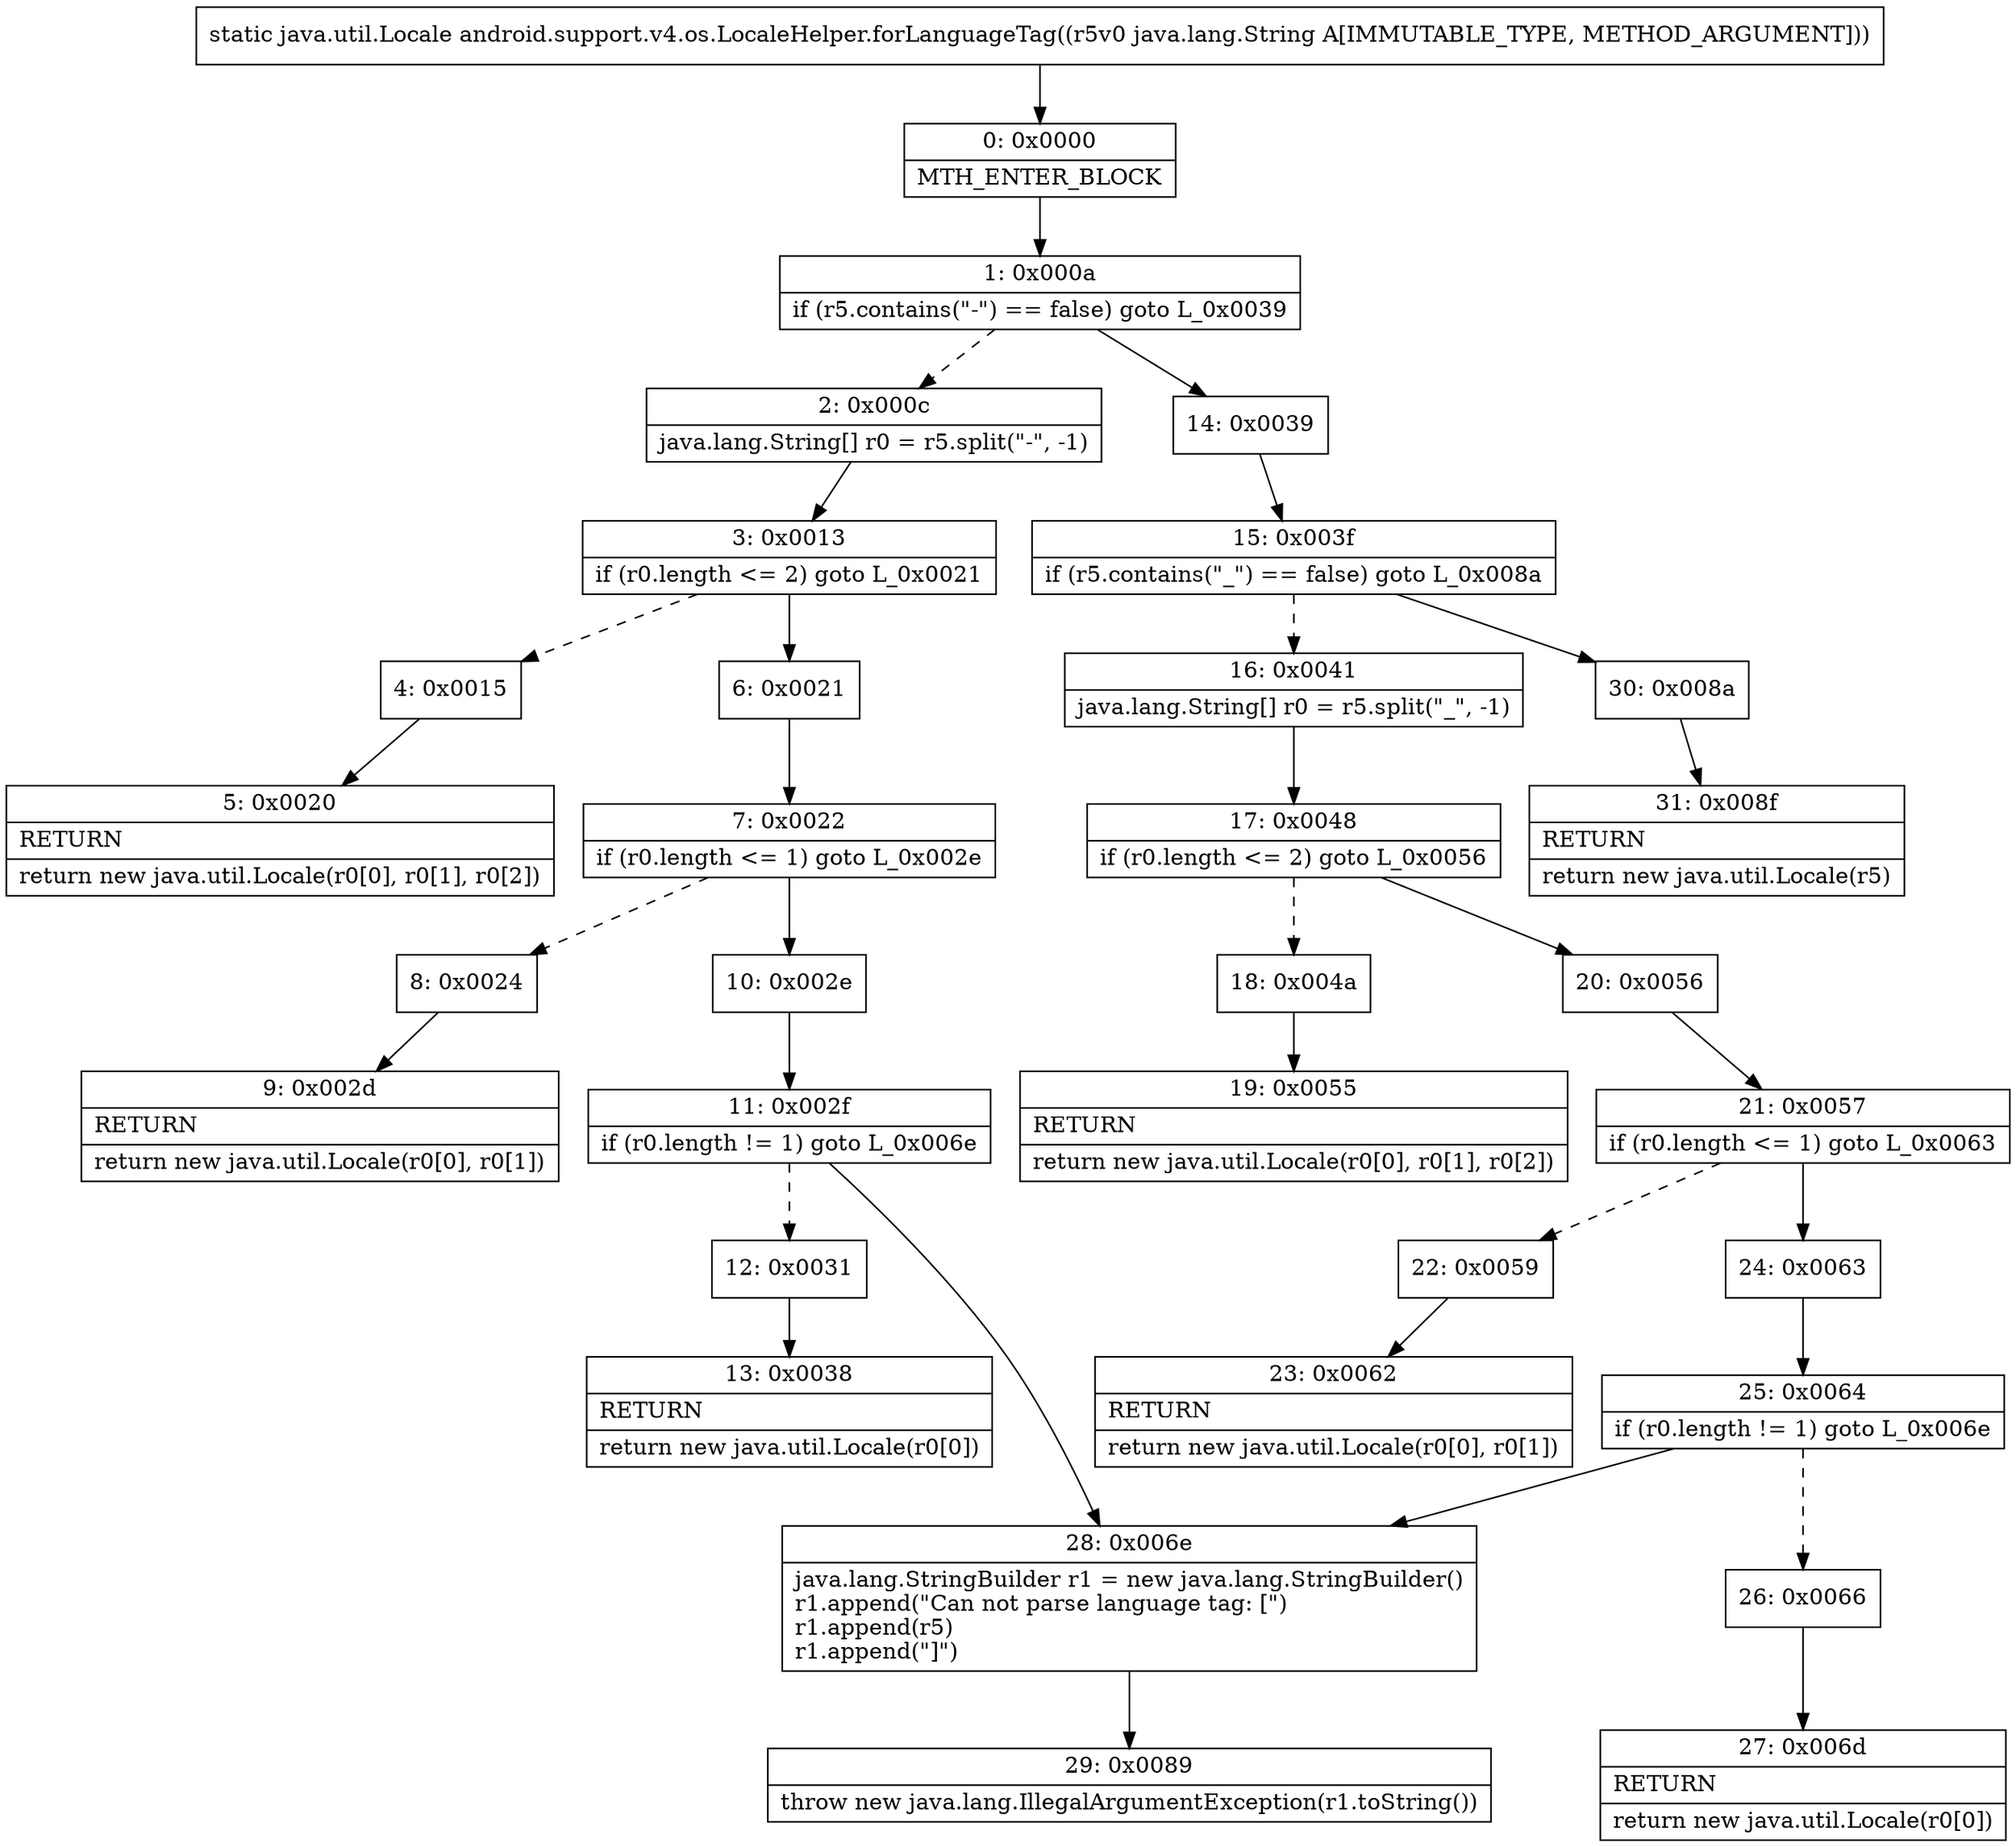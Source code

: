 digraph "CFG forandroid.support.v4.os.LocaleHelper.forLanguageTag(Ljava\/lang\/String;)Ljava\/util\/Locale;" {
Node_0 [shape=record,label="{0\:\ 0x0000|MTH_ENTER_BLOCK\l}"];
Node_1 [shape=record,label="{1\:\ 0x000a|if (r5.contains(\"\-\") == false) goto L_0x0039\l}"];
Node_2 [shape=record,label="{2\:\ 0x000c|java.lang.String[] r0 = r5.split(\"\-\", \-1)\l}"];
Node_3 [shape=record,label="{3\:\ 0x0013|if (r0.length \<= 2) goto L_0x0021\l}"];
Node_4 [shape=record,label="{4\:\ 0x0015}"];
Node_5 [shape=record,label="{5\:\ 0x0020|RETURN\l|return new java.util.Locale(r0[0], r0[1], r0[2])\l}"];
Node_6 [shape=record,label="{6\:\ 0x0021}"];
Node_7 [shape=record,label="{7\:\ 0x0022|if (r0.length \<= 1) goto L_0x002e\l}"];
Node_8 [shape=record,label="{8\:\ 0x0024}"];
Node_9 [shape=record,label="{9\:\ 0x002d|RETURN\l|return new java.util.Locale(r0[0], r0[1])\l}"];
Node_10 [shape=record,label="{10\:\ 0x002e}"];
Node_11 [shape=record,label="{11\:\ 0x002f|if (r0.length != 1) goto L_0x006e\l}"];
Node_12 [shape=record,label="{12\:\ 0x0031}"];
Node_13 [shape=record,label="{13\:\ 0x0038|RETURN\l|return new java.util.Locale(r0[0])\l}"];
Node_14 [shape=record,label="{14\:\ 0x0039}"];
Node_15 [shape=record,label="{15\:\ 0x003f|if (r5.contains(\"_\") == false) goto L_0x008a\l}"];
Node_16 [shape=record,label="{16\:\ 0x0041|java.lang.String[] r0 = r5.split(\"_\", \-1)\l}"];
Node_17 [shape=record,label="{17\:\ 0x0048|if (r0.length \<= 2) goto L_0x0056\l}"];
Node_18 [shape=record,label="{18\:\ 0x004a}"];
Node_19 [shape=record,label="{19\:\ 0x0055|RETURN\l|return new java.util.Locale(r0[0], r0[1], r0[2])\l}"];
Node_20 [shape=record,label="{20\:\ 0x0056}"];
Node_21 [shape=record,label="{21\:\ 0x0057|if (r0.length \<= 1) goto L_0x0063\l}"];
Node_22 [shape=record,label="{22\:\ 0x0059}"];
Node_23 [shape=record,label="{23\:\ 0x0062|RETURN\l|return new java.util.Locale(r0[0], r0[1])\l}"];
Node_24 [shape=record,label="{24\:\ 0x0063}"];
Node_25 [shape=record,label="{25\:\ 0x0064|if (r0.length != 1) goto L_0x006e\l}"];
Node_26 [shape=record,label="{26\:\ 0x0066}"];
Node_27 [shape=record,label="{27\:\ 0x006d|RETURN\l|return new java.util.Locale(r0[0])\l}"];
Node_28 [shape=record,label="{28\:\ 0x006e|java.lang.StringBuilder r1 = new java.lang.StringBuilder()\lr1.append(\"Can not parse language tag: [\")\lr1.append(r5)\lr1.append(\"]\")\l}"];
Node_29 [shape=record,label="{29\:\ 0x0089|throw new java.lang.IllegalArgumentException(r1.toString())\l}"];
Node_30 [shape=record,label="{30\:\ 0x008a}"];
Node_31 [shape=record,label="{31\:\ 0x008f|RETURN\l|return new java.util.Locale(r5)\l}"];
MethodNode[shape=record,label="{static java.util.Locale android.support.v4.os.LocaleHelper.forLanguageTag((r5v0 java.lang.String A[IMMUTABLE_TYPE, METHOD_ARGUMENT])) }"];
MethodNode -> Node_0;
Node_0 -> Node_1;
Node_1 -> Node_2[style=dashed];
Node_1 -> Node_14;
Node_2 -> Node_3;
Node_3 -> Node_4[style=dashed];
Node_3 -> Node_6;
Node_4 -> Node_5;
Node_6 -> Node_7;
Node_7 -> Node_8[style=dashed];
Node_7 -> Node_10;
Node_8 -> Node_9;
Node_10 -> Node_11;
Node_11 -> Node_12[style=dashed];
Node_11 -> Node_28;
Node_12 -> Node_13;
Node_14 -> Node_15;
Node_15 -> Node_16[style=dashed];
Node_15 -> Node_30;
Node_16 -> Node_17;
Node_17 -> Node_18[style=dashed];
Node_17 -> Node_20;
Node_18 -> Node_19;
Node_20 -> Node_21;
Node_21 -> Node_22[style=dashed];
Node_21 -> Node_24;
Node_22 -> Node_23;
Node_24 -> Node_25;
Node_25 -> Node_26[style=dashed];
Node_25 -> Node_28;
Node_26 -> Node_27;
Node_28 -> Node_29;
Node_30 -> Node_31;
}

